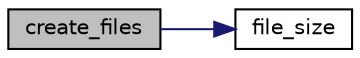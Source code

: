 digraph "create_files"
{
  edge [fontname="Helvetica",fontsize="10",labelfontname="Helvetica",labelfontsize="10"];
  node [fontname="Helvetica",fontsize="10",shape=record];
  rankdir="LR";
  Node0 [label="create_files",height=0.2,width=0.4,color="black", fillcolor="grey75", style="filled", fontcolor="black"];
  Node0 -> Node1 [color="midnightblue",fontsize="10",style="solid",fontname="Helvetica"];
  Node1 [label="file_size",height=0.2,width=0.4,color="black", fillcolor="white", style="filled",URL="$df/dbf/sajeeb_8_c.html#a5c37cf5785204b6e9adf647dc14d0e50"];
}
